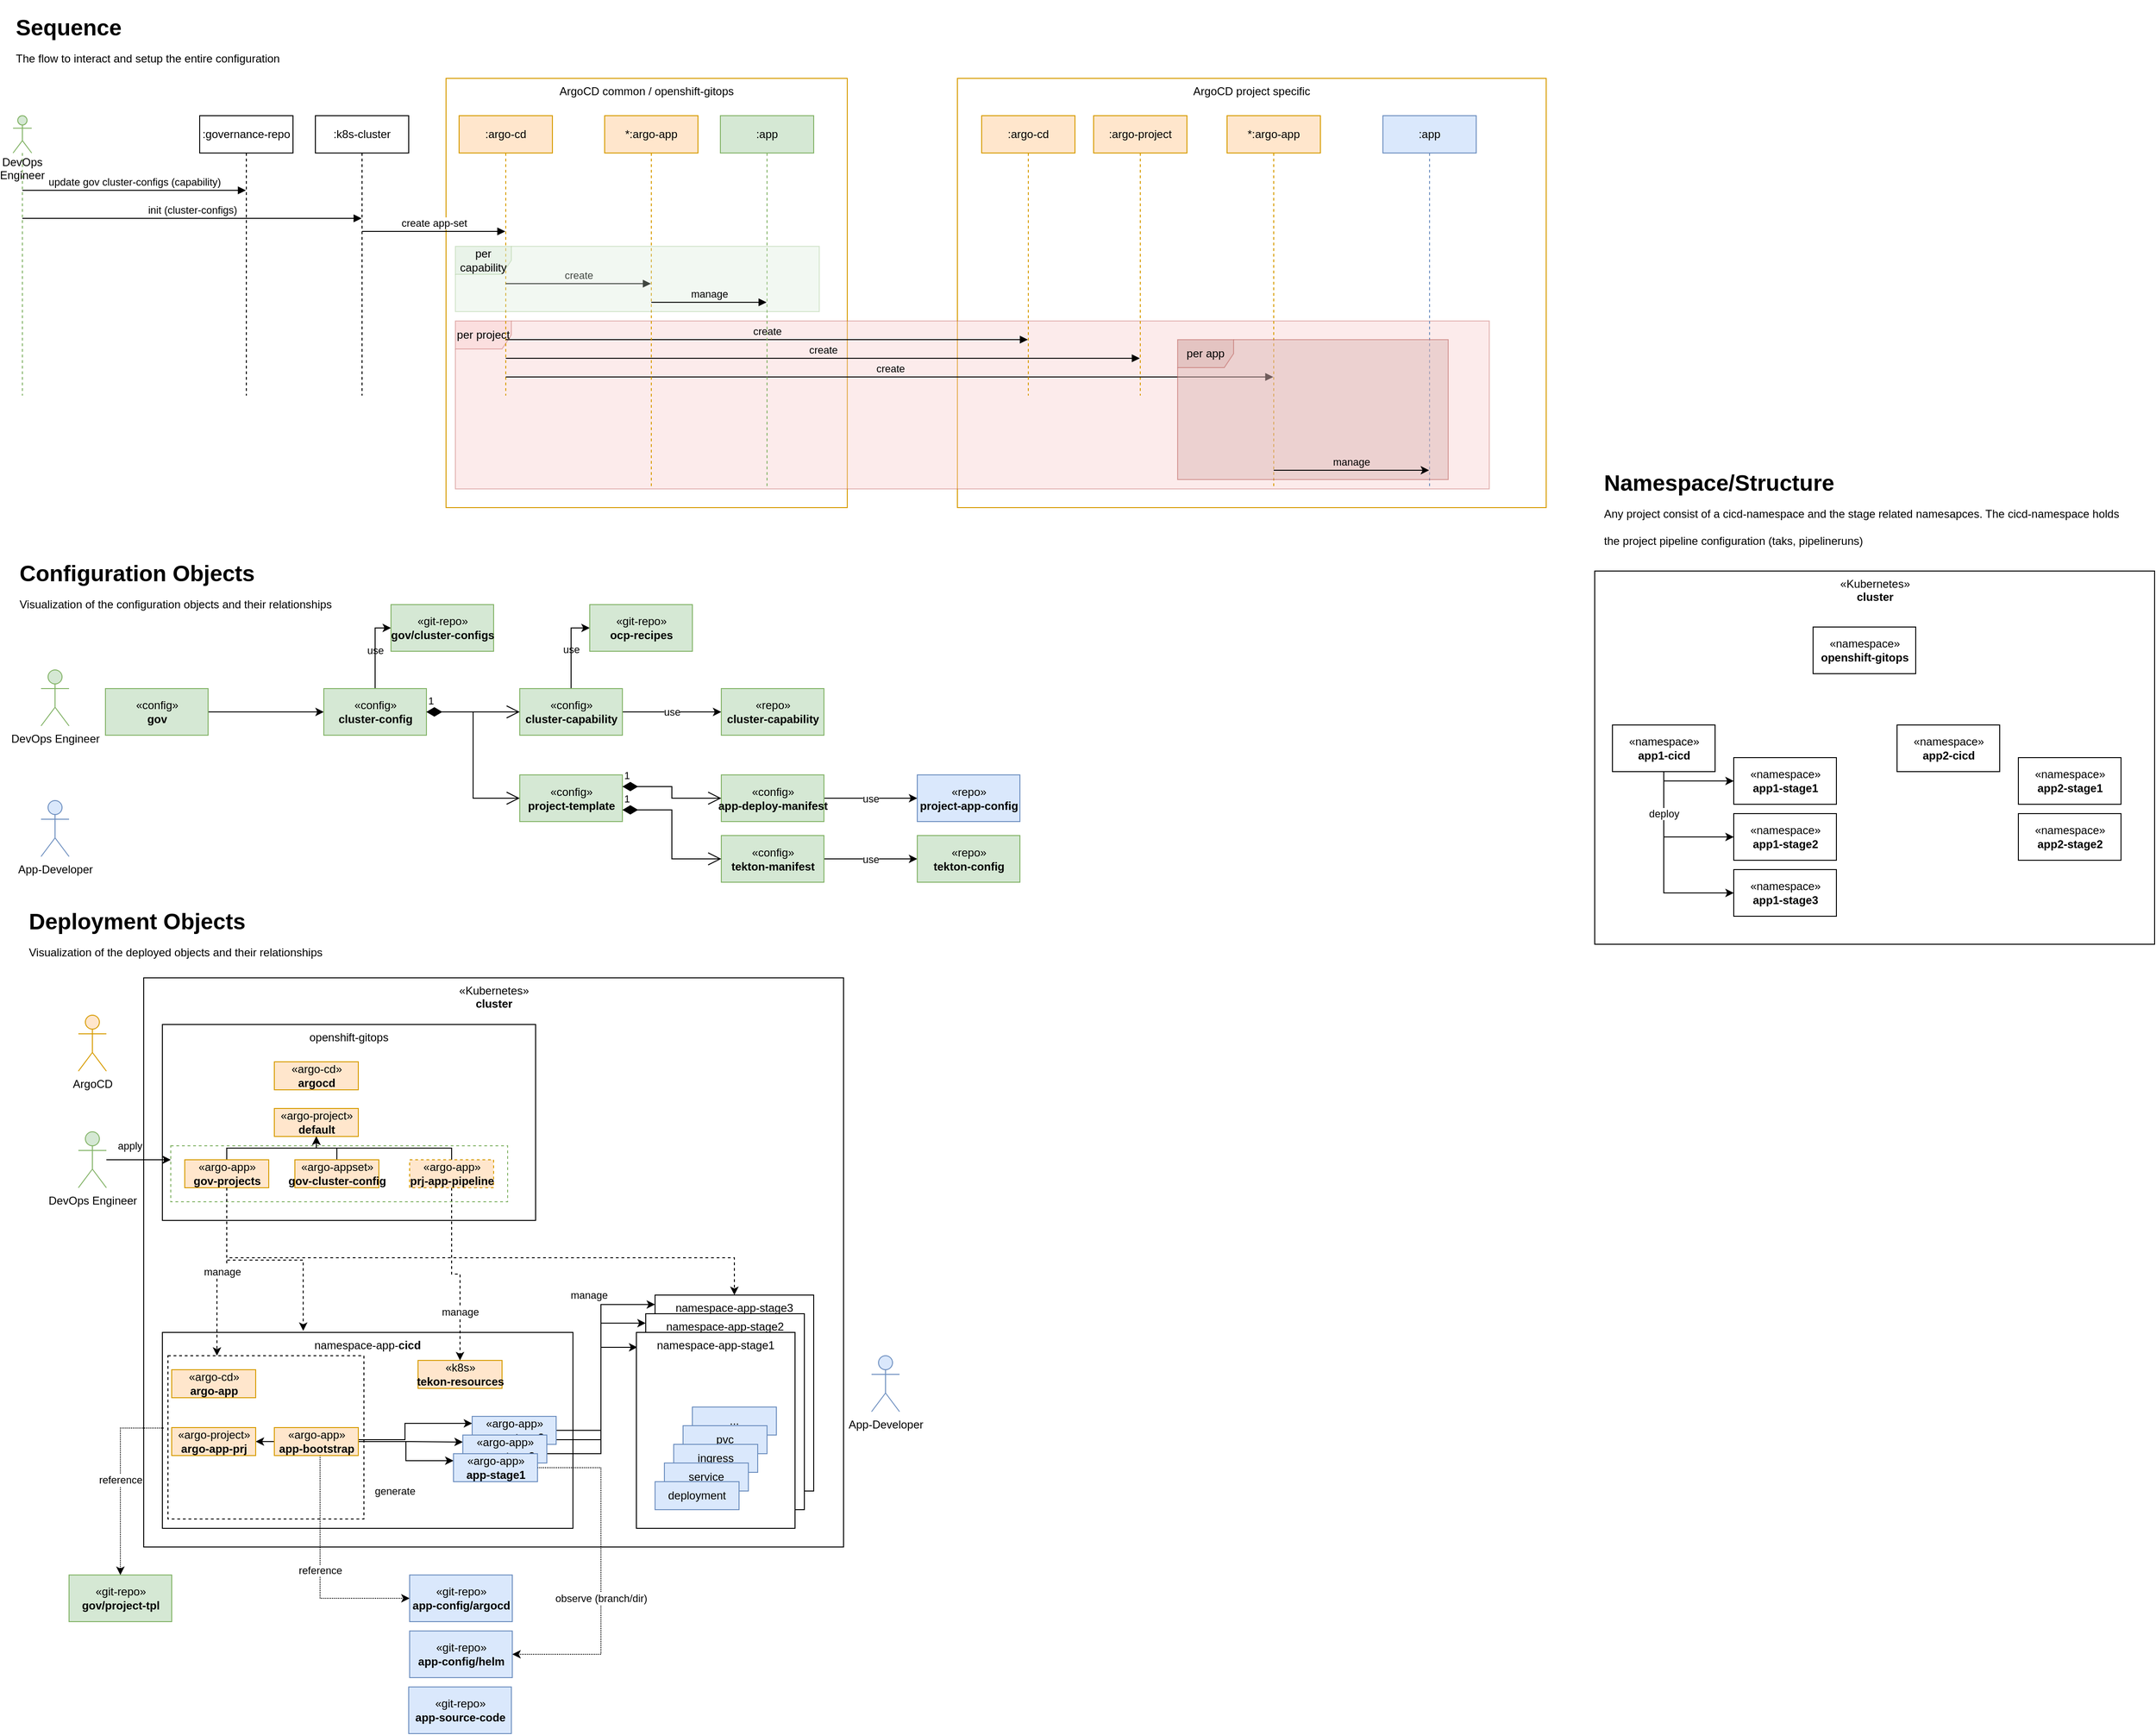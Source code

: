 <mxfile>
    <diagram id="TUL-UYeq6HDb0CNwIHWx" name="GitOps">
        <mxGraphModel dx="933" dy="824" grid="1" gridSize="10" guides="1" tooltips="1" connect="1" arrows="1" fold="1" page="1" pageScale="1" pageWidth="827" pageHeight="1169" background="#ffffff" math="0" shadow="0">
            <root>
                <mxCell id="nsVgLiraT71_AxL_cq3k-0"/>
                <mxCell id="nsVgLiraT71_AxL_cq3k-1" parent="nsVgLiraT71_AxL_cq3k-0"/>
                <mxCell id="8" value="ArgoCD common / openshift-gitops" style="rounded=0;whiteSpace=wrap;html=1;fillColor=none;strokeColor=#d79b00;verticalAlign=top;" vertex="1" parent="nsVgLiraT71_AxL_cq3k-1">
                    <mxGeometry x="484" y="96" width="430" height="460" as="geometry"/>
                </mxCell>
                <mxCell id="tsx76kW40hrkIDjsJAma-0" value="ArgoCD project specific" style="rounded=0;whiteSpace=wrap;html=1;fillColor=none;strokeColor=#d79b00;verticalAlign=top;" parent="nsVgLiraT71_AxL_cq3k-1" vertex="1">
                    <mxGeometry x="1032" y="96" width="631" height="460" as="geometry"/>
                </mxCell>
                <mxCell id="6ou4WCCmQBVYviTk-9dl-51" value="per project" style="shape=umlFrame;whiteSpace=wrap;html=1;fillColor=#f8cecc;strokeColor=#b85450;swimlaneFillColor=#F8CECC;gradientColor=none;opacity=40;" parent="nsVgLiraT71_AxL_cq3k-1" vertex="1">
                    <mxGeometry x="494" y="356" width="1108" height="180" as="geometry"/>
                </mxCell>
                <mxCell id="nsVgLiraT71_AxL_cq3k-3" value="«Kubernetes»&lt;br&gt;&lt;b&gt;cluster&lt;/b&gt;" style="html=1;verticalAlign=top;" parent="nsVgLiraT71_AxL_cq3k-1" vertex="1">
                    <mxGeometry x="160" y="1060" width="750" height="610" as="geometry"/>
                </mxCell>
                <mxCell id="nsVgLiraT71_AxL_cq3k-10" value="namespace-app-&lt;b&gt;cicd&lt;/b&gt;" style="rounded=0;whiteSpace=wrap;html=1;verticalAlign=top;" parent="nsVgLiraT71_AxL_cq3k-1" vertex="1">
                    <mxGeometry x="180" y="1440" width="440" height="210" as="geometry"/>
                </mxCell>
                <mxCell id="nsVgLiraT71_AxL_cq3k-30" style="edgeStyle=orthogonalEdgeStyle;rounded=0;html=1;entryX=0;entryY=0.048;entryDx=0;entryDy=0;entryPerimeter=0;exitX=1;exitY=0.5;exitDx=0;exitDy=0;" parent="nsVgLiraT71_AxL_cq3k-1" source="6ou4WCCmQBVYviTk-9dl-10" target="nsVgLiraT71_AxL_cq3k-29" edge="1">
                    <mxGeometry relative="1" as="geometry">
                        <mxPoint x="544" y="1485" as="sourcePoint"/>
                        <Array as="points">
                            <mxPoint x="650" y="1545"/>
                            <mxPoint x="650" y="1410"/>
                        </Array>
                    </mxGeometry>
                </mxCell>
                <mxCell id="nsVgLiraT71_AxL_cq3k-28" style="edgeStyle=orthogonalEdgeStyle;rounded=0;html=1;entryX=0;entryY=0.048;entryDx=0;entryDy=0;entryPerimeter=0;exitX=1;exitY=0.5;exitDx=0;exitDy=0;" parent="nsVgLiraT71_AxL_cq3k-1" source="6ou4WCCmQBVYviTk-9dl-9" target="nsVgLiraT71_AxL_cq3k-11" edge="1">
                    <mxGeometry relative="1" as="geometry">
                        <Array as="points">
                            <mxPoint x="545" y="1565"/>
                            <mxPoint x="545" y="1555"/>
                            <mxPoint x="650" y="1555"/>
                            <mxPoint x="650" y="1430"/>
                        </Array>
                        <mxPoint x="534" y="1505" as="sourcePoint"/>
                    </mxGeometry>
                </mxCell>
                <mxCell id="nsVgLiraT71_AxL_cq3k-31" style="edgeStyle=orthogonalEdgeStyle;rounded=0;html=1;entryX=0.006;entryY=0.076;entryDx=0;entryDy=0;entryPerimeter=0;exitX=1;exitY=0.5;exitDx=0;exitDy=0;" parent="nsVgLiraT71_AxL_cq3k-1" source="6ou4WCCmQBVYviTk-9dl-8" target="nsVgLiraT71_AxL_cq3k-2" edge="1">
                    <mxGeometry relative="1" as="geometry">
                        <Array as="points">
                            <mxPoint x="524" y="1585"/>
                            <mxPoint x="524" y="1570"/>
                            <mxPoint x="650" y="1570"/>
                            <mxPoint x="650" y="1456"/>
                        </Array>
                        <mxPoint x="524" y="1525" as="sourcePoint"/>
                    </mxGeometry>
                </mxCell>
                <mxCell id="nsVgLiraT71_AxL_cq3k-32" value="manage" style="edgeLabel;html=1;align=center;verticalAlign=middle;resizable=0;points=[];" parent="nsVgLiraT71_AxL_cq3k-31" vertex="1" connectable="0">
                    <mxGeometry x="-0.24" relative="1" as="geometry">
                        <mxPoint x="52" y="-170" as="offset"/>
                    </mxGeometry>
                </mxCell>
                <mxCell id="nsVgLiraT71_AxL_cq3k-17" value="openshift-gitops" style="rounded=0;whiteSpace=wrap;html=1;verticalAlign=top;" parent="nsVgLiraT71_AxL_cq3k-1" vertex="1">
                    <mxGeometry x="180" y="1110" width="400" height="210" as="geometry"/>
                </mxCell>
                <mxCell id="nsVgLiraT71_AxL_cq3k-26" style="edgeStyle=none;html=1;" parent="nsVgLiraT71_AxL_cq3k-1" edge="1">
                    <mxGeometry relative="1" as="geometry">
                        <mxPoint x="524" y="1025" as="targetPoint"/>
                    </mxGeometry>
                </mxCell>
                <mxCell id="6ou4WCCmQBVYviTk-9dl-76" value="apply" style="edgeStyle=orthogonalEdgeStyle;rounded=0;html=1;entryX=0;entryY=0.25;entryDx=0;entryDy=0;startArrow=none;startFill=0;endArrow=classic;endFill=1;" parent="nsVgLiraT71_AxL_cq3k-1" source="nsVgLiraT71_AxL_cq3k-23" target="6ou4WCCmQBVYviTk-9dl-75" edge="1">
                    <mxGeometry x="-0.24" y="15" relative="1" as="geometry">
                        <mxPoint x="-1" as="offset"/>
                    </mxGeometry>
                </mxCell>
                <mxCell id="nsVgLiraT71_AxL_cq3k-23" value="DevOps Engineer" style="shape=umlActor;verticalLabelPosition=bottom;verticalAlign=top;html=1;outlineConnect=0;fillColor=#d5e8d4;strokeColor=#82b366;" parent="nsVgLiraT71_AxL_cq3k-1" vertex="1">
                    <mxGeometry x="90" y="1225" width="30" height="60" as="geometry"/>
                </mxCell>
                <mxCell id="nsVgLiraT71_AxL_cq3k-24" value="App-Developer" style="shape=umlActor;verticalLabelPosition=bottom;verticalAlign=top;html=1;outlineConnect=0;fillColor=#dae8fc;strokeColor=#6c8ebf;" parent="nsVgLiraT71_AxL_cq3k-1" vertex="1">
                    <mxGeometry x="940" y="1465" width="30" height="60" as="geometry"/>
                </mxCell>
                <mxCell id="nsVgLiraT71_AxL_cq3k-29" value="namespace-app-stage3" style="rounded=0;whiteSpace=wrap;html=1;verticalAlign=top;" parent="nsVgLiraT71_AxL_cq3k-1" vertex="1">
                    <mxGeometry x="708" y="1400" width="170" height="210" as="geometry"/>
                </mxCell>
                <mxCell id="nsVgLiraT71_AxL_cq3k-11" value="namespace-app-stage2" style="rounded=0;whiteSpace=wrap;html=1;verticalAlign=top;" parent="nsVgLiraT71_AxL_cq3k-1" vertex="1">
                    <mxGeometry x="698" y="1420" width="170" height="210" as="geometry"/>
                </mxCell>
                <mxCell id="nsVgLiraT71_AxL_cq3k-2" value="namespace-app-stage1" style="rounded=0;whiteSpace=wrap;html=1;verticalAlign=top;" parent="nsVgLiraT71_AxL_cq3k-1" vertex="1">
                    <mxGeometry x="688" y="1440" width="170" height="210" as="geometry"/>
                </mxCell>
                <mxCell id="nsVgLiraT71_AxL_cq3k-8" value="..." style="rounded=0;whiteSpace=wrap;html=1;fillColor=#dae8fc;strokeColor=#6c8ebf;" parent="nsVgLiraT71_AxL_cq3k-1" vertex="1">
                    <mxGeometry x="748" y="1520" width="90" height="30" as="geometry"/>
                </mxCell>
                <mxCell id="nsVgLiraT71_AxL_cq3k-7" value="pvc" style="rounded=0;whiteSpace=wrap;html=1;fillColor=#dae8fc;strokeColor=#6c8ebf;" parent="nsVgLiraT71_AxL_cq3k-1" vertex="1">
                    <mxGeometry x="738" y="1540" width="90" height="30" as="geometry"/>
                </mxCell>
                <mxCell id="nsVgLiraT71_AxL_cq3k-5" value="ingress" style="rounded=0;whiteSpace=wrap;html=1;fillColor=#dae8fc;strokeColor=#6c8ebf;" parent="nsVgLiraT71_AxL_cq3k-1" vertex="1">
                    <mxGeometry x="728" y="1560" width="90" height="30" as="geometry"/>
                </mxCell>
                <mxCell id="nsVgLiraT71_AxL_cq3k-6" value="service" style="rounded=0;whiteSpace=wrap;html=1;fillColor=#dae8fc;strokeColor=#6c8ebf;" parent="nsVgLiraT71_AxL_cq3k-1" vertex="1">
                    <mxGeometry x="718" y="1580" width="90" height="30" as="geometry"/>
                </mxCell>
                <mxCell id="nsVgLiraT71_AxL_cq3k-4" value="deployment" style="rounded=0;whiteSpace=wrap;html=1;fillColor=#dae8fc;strokeColor=#6c8ebf;" parent="nsVgLiraT71_AxL_cq3k-1" vertex="1">
                    <mxGeometry x="708" y="1600" width="90" height="30" as="geometry"/>
                </mxCell>
                <mxCell id="6ou4WCCmQBVYviTk-9dl-2" style="edgeStyle=orthogonalEdgeStyle;rounded=0;html=1;entryX=0;entryY=0.25;entryDx=0;entryDy=0;exitX=1;exitY=0.5;exitDx=0;exitDy=0;" parent="nsVgLiraT71_AxL_cq3k-1" source="6ou4WCCmQBVYviTk-9dl-7" target="6ou4WCCmQBVYviTk-9dl-8" edge="1">
                    <mxGeometry relative="1" as="geometry">
                        <mxPoint x="405" y="1585" as="sourcePoint"/>
                        <mxPoint x="445" y="1525" as="targetPoint"/>
                    </mxGeometry>
                </mxCell>
                <mxCell id="6ou4WCCmQBVYviTk-9dl-3" style="edgeStyle=orthogonalEdgeStyle;rounded=0;html=1;entryX=0;entryY=0.25;entryDx=0;entryDy=0;exitX=1;exitY=0.5;exitDx=0;exitDy=0;" parent="nsVgLiraT71_AxL_cq3k-1" source="6ou4WCCmQBVYviTk-9dl-7" target="6ou4WCCmQBVYviTk-9dl-9" edge="1">
                    <mxGeometry relative="1" as="geometry">
                        <mxPoint x="405" y="1558" as="sourcePoint"/>
                        <mxPoint x="455" y="1505" as="targetPoint"/>
                    </mxGeometry>
                </mxCell>
                <mxCell id="6ou4WCCmQBVYviTk-9dl-4" value="generate" style="edgeStyle=orthogonalEdgeStyle;rounded=0;html=1;entryX=0;entryY=0.25;entryDx=0;entryDy=0;exitX=1;exitY=0.5;exitDx=0;exitDy=0;" parent="nsVgLiraT71_AxL_cq3k-1" source="6ou4WCCmQBVYviTk-9dl-7" target="6ou4WCCmQBVYviTk-9dl-10" edge="1">
                    <mxGeometry x="-0.426" y="-55" relative="1" as="geometry">
                        <mxPoint x="405" y="1560" as="sourcePoint"/>
                        <mxPoint x="465" y="1485" as="targetPoint"/>
                        <mxPoint as="offset"/>
                        <Array as="points">
                            <mxPoint x="440" y="1555"/>
                            <mxPoint x="440" y="1538"/>
                        </Array>
                    </mxGeometry>
                </mxCell>
                <mxCell id="6ou4WCCmQBVYviTk-9dl-13" value="reference" style="edgeStyle=orthogonalEdgeStyle;rounded=0;html=1;entryX=0;entryY=0.5;entryDx=0;entryDy=0;dashed=1;dashPattern=1 1;exitX=0.5;exitY=1;exitDx=0;exitDy=0;" parent="nsVgLiraT71_AxL_cq3k-1" source="6ou4WCCmQBVYviTk-9dl-7" target="6ou4WCCmQBVYviTk-9dl-11" edge="1">
                    <mxGeometry relative="1" as="geometry">
                        <Array as="points">
                            <mxPoint x="349" y="1725"/>
                        </Array>
                    </mxGeometry>
                </mxCell>
                <mxCell id="6ou4WCCmQBVYviTk-9dl-10" value="«argo-app»&lt;br&gt;&lt;b&gt;app-stage3&lt;/b&gt;" style="html=1;fillColor=#dae8fc;strokeColor=#6c8ebf;" parent="nsVgLiraT71_AxL_cq3k-1" vertex="1">
                    <mxGeometry x="512" y="1530" width="90" height="30" as="geometry"/>
                </mxCell>
                <mxCell id="6ou4WCCmQBVYviTk-9dl-9" value="«argo-app»&lt;br&gt;&lt;b&gt;app-stage2&lt;/b&gt;" style="html=1;fillColor=#dae8fc;strokeColor=#6c8ebf;" parent="nsVgLiraT71_AxL_cq3k-1" vertex="1">
                    <mxGeometry x="502" y="1550" width="90" height="30" as="geometry"/>
                </mxCell>
                <mxCell id="6ou4WCCmQBVYviTk-9dl-14" value="observe (branch/dir)" style="edgeStyle=orthogonalEdgeStyle;rounded=0;html=1;entryX=1;entryY=0.5;entryDx=0;entryDy=0;dashed=1;dashPattern=1 1;exitX=1;exitY=0.5;exitDx=0;exitDy=0;" parent="nsVgLiraT71_AxL_cq3k-1" source="6ou4WCCmQBVYviTk-9dl-8" target="6ou4WCCmQBVYviTk-9dl-12" edge="1">
                    <mxGeometry x="0.142" relative="1" as="geometry">
                        <Array as="points">
                            <mxPoint x="650" y="1585"/>
                            <mxPoint x="650" y="1785"/>
                        </Array>
                        <mxPoint as="offset"/>
                    </mxGeometry>
                </mxCell>
                <mxCell id="6ou4WCCmQBVYviTk-9dl-8" value="«argo-app»&lt;br&gt;&lt;b&gt;app-stage1&lt;/b&gt;" style="html=1;fillColor=#dae8fc;strokeColor=#6c8ebf;" parent="nsVgLiraT71_AxL_cq3k-1" vertex="1">
                    <mxGeometry x="492" y="1570" width="90" height="30" as="geometry"/>
                </mxCell>
                <mxCell id="6ou4WCCmQBVYviTk-9dl-11" value="«git-repo»&lt;br&gt;&lt;b&gt;app-config/argocd&lt;/b&gt;" style="html=1;fillColor=#dae8fc;strokeColor=#6c8ebf;" parent="nsVgLiraT71_AxL_cq3k-1" vertex="1">
                    <mxGeometry x="445" y="1700" width="110" height="50" as="geometry"/>
                </mxCell>
                <mxCell id="6ou4WCCmQBVYviTk-9dl-12" value="«git-repo»&lt;br&gt;&lt;b&gt;app-config/helm&lt;/b&gt;" style="html=1;fillColor=#dae8fc;strokeColor=#6c8ebf;" parent="nsVgLiraT71_AxL_cq3k-1" vertex="1">
                    <mxGeometry x="445" y="1760" width="110" height="50" as="geometry"/>
                </mxCell>
                <mxCell id="6ou4WCCmQBVYviTk-9dl-16" value="«Kubernetes»&lt;br&gt;&lt;b&gt;cluster&lt;/b&gt;" style="html=1;verticalAlign=top;" parent="nsVgLiraT71_AxL_cq3k-1" vertex="1">
                    <mxGeometry x="1715" y="624" width="600" height="400" as="geometry"/>
                </mxCell>
                <mxCell id="6ou4WCCmQBVYviTk-9dl-26" style="edgeStyle=orthogonalEdgeStyle;rounded=0;html=1;entryX=0;entryY=0.5;entryDx=0;entryDy=0;exitX=0.5;exitY=1;exitDx=0;exitDy=0;" parent="nsVgLiraT71_AxL_cq3k-1" source="6ou4WCCmQBVYviTk-9dl-17" target="6ou4WCCmQBVYviTk-9dl-18" edge="1">
                    <mxGeometry relative="1" as="geometry"/>
                </mxCell>
                <mxCell id="6ou4WCCmQBVYviTk-9dl-27" style="edgeStyle=orthogonalEdgeStyle;rounded=0;html=1;entryX=0;entryY=0.5;entryDx=0;entryDy=0;" parent="nsVgLiraT71_AxL_cq3k-1" source="6ou4WCCmQBVYviTk-9dl-17" target="6ou4WCCmQBVYviTk-9dl-19" edge="1">
                    <mxGeometry relative="1" as="geometry">
                        <Array as="points">
                            <mxPoint x="1789" y="909"/>
                        </Array>
                    </mxGeometry>
                </mxCell>
                <mxCell id="6ou4WCCmQBVYviTk-9dl-28" value="deploy" style="edgeStyle=orthogonalEdgeStyle;rounded=0;html=1;entryX=0;entryY=0.5;entryDx=0;entryDy=0;" parent="nsVgLiraT71_AxL_cq3k-1" source="6ou4WCCmQBVYviTk-9dl-17" target="6ou4WCCmQBVYviTk-9dl-20" edge="1">
                    <mxGeometry x="-0.561" relative="1" as="geometry">
                        <Array as="points">
                            <mxPoint x="1789" y="969"/>
                        </Array>
                        <mxPoint as="offset"/>
                    </mxGeometry>
                </mxCell>
                <mxCell id="6ou4WCCmQBVYviTk-9dl-17" value="«namespace»&lt;br&gt;&lt;b&gt;app1-cicd&lt;/b&gt;" style="html=1;" parent="nsVgLiraT71_AxL_cq3k-1" vertex="1">
                    <mxGeometry x="1734" y="789" width="110" height="50" as="geometry"/>
                </mxCell>
                <mxCell id="6ou4WCCmQBVYviTk-9dl-18" value="«namespace»&lt;br&gt;&lt;b&gt;app1-stage1&lt;/b&gt;" style="html=1;" parent="nsVgLiraT71_AxL_cq3k-1" vertex="1">
                    <mxGeometry x="1864" y="824" width="110" height="50" as="geometry"/>
                </mxCell>
                <mxCell id="6ou4WCCmQBVYviTk-9dl-19" value="«namespace»&lt;br&gt;&lt;b&gt;app1-stage2&lt;/b&gt;" style="html=1;" parent="nsVgLiraT71_AxL_cq3k-1" vertex="1">
                    <mxGeometry x="1864" y="884" width="110" height="50" as="geometry"/>
                </mxCell>
                <mxCell id="6ou4WCCmQBVYviTk-9dl-20" value="«namespace»&lt;br&gt;&lt;b&gt;app1-stage3&lt;/b&gt;" style="html=1;" parent="nsVgLiraT71_AxL_cq3k-1" vertex="1">
                    <mxGeometry x="1864" y="944" width="110" height="50" as="geometry"/>
                </mxCell>
                <mxCell id="6ou4WCCmQBVYviTk-9dl-21" value="«namespace»&lt;br&gt;&lt;b&gt;app2-cicd&lt;/b&gt;" style="html=1;" parent="nsVgLiraT71_AxL_cq3k-1" vertex="1">
                    <mxGeometry x="2039" y="789" width="110" height="50" as="geometry"/>
                </mxCell>
                <mxCell id="6ou4WCCmQBVYviTk-9dl-22" value="«namespace»&lt;br&gt;&lt;b&gt;app2-stage1&lt;/b&gt;" style="html=1;" parent="nsVgLiraT71_AxL_cq3k-1" vertex="1">
                    <mxGeometry x="2169" y="824" width="110" height="50" as="geometry"/>
                </mxCell>
                <mxCell id="6ou4WCCmQBVYviTk-9dl-23" value="«namespace»&lt;br&gt;&lt;b&gt;app2-stage2&lt;/b&gt;" style="html=1;" parent="nsVgLiraT71_AxL_cq3k-1" vertex="1">
                    <mxGeometry x="2169" y="884" width="110" height="50" as="geometry"/>
                </mxCell>
                <mxCell id="6ou4WCCmQBVYviTk-9dl-59" value="" style="html=1;dashed=1;fillColor=none;" parent="nsVgLiraT71_AxL_cq3k-1" vertex="1">
                    <mxGeometry x="186" y="1465" width="210" height="175" as="geometry"/>
                </mxCell>
                <mxCell id="6ou4WCCmQBVYviTk-9dl-25" value="«namespace»&lt;br&gt;&lt;b&gt;openshift-gitops&lt;/b&gt;" style="html=1;" parent="nsVgLiraT71_AxL_cq3k-1" vertex="1">
                    <mxGeometry x="1949" y="684" width="110" height="50" as="geometry"/>
                </mxCell>
                <mxCell id="6ou4WCCmQBVYviTk-9dl-32" value="«git-repo»&lt;br&gt;&lt;b&gt;gov/project-tpl&lt;/b&gt;" style="html=1;fillColor=#d5e8d4;strokeColor=#82b366;" parent="nsVgLiraT71_AxL_cq3k-1" vertex="1">
                    <mxGeometry x="80" y="1700" width="110" height="50" as="geometry"/>
                </mxCell>
                <mxCell id="6ou4WCCmQBVYviTk-9dl-36" value="DevOps Engineer" style="shape=umlLifeline;participant=umlActor;perimeter=lifelinePerimeter;whiteSpace=wrap;html=1;container=1;collapsible=0;recursiveResize=0;verticalAlign=top;spacingTop=36;outlineConnect=0;fillColor=#d5e8d4;strokeColor=#82b366;" parent="nsVgLiraT71_AxL_cq3k-1" vertex="1">
                    <mxGeometry x="20" y="136" width="20" height="300" as="geometry"/>
                </mxCell>
                <mxCell id="6ou4WCCmQBVYviTk-9dl-37" value=":k8s-cluster" style="shape=umlLifeline;perimeter=lifelinePerimeter;whiteSpace=wrap;html=1;container=1;collapsible=0;recursiveResize=0;outlineConnect=0;" parent="nsVgLiraT71_AxL_cq3k-1" vertex="1">
                    <mxGeometry x="344" y="136" width="100" height="300" as="geometry"/>
                </mxCell>
                <mxCell id="6ou4WCCmQBVYviTk-9dl-38" value="update gov cluster-configs (capability)" style="html=1;verticalAlign=bottom;endArrow=block;rounded=0;" parent="nsVgLiraT71_AxL_cq3k-1" source="6ou4WCCmQBVYviTk-9dl-36" target="6ou4WCCmQBVYviTk-9dl-40" edge="1">
                    <mxGeometry width="80" relative="1" as="geometry">
                        <mxPoint x="390" y="456" as="sourcePoint"/>
                        <mxPoint x="470" y="456" as="targetPoint"/>
                        <Array as="points">
                            <mxPoint x="50" y="216"/>
                        </Array>
                    </mxGeometry>
                </mxCell>
                <mxCell id="6ou4WCCmQBVYviTk-9dl-39" value="init (cluster-configs)" style="html=1;verticalAlign=bottom;endArrow=block;rounded=0;" parent="nsVgLiraT71_AxL_cq3k-1" source="6ou4WCCmQBVYviTk-9dl-36" target="6ou4WCCmQBVYviTk-9dl-37" edge="1">
                    <mxGeometry width="80" relative="1" as="geometry">
                        <mxPoint x="390" y="456" as="sourcePoint"/>
                        <mxPoint x="470" y="456" as="targetPoint"/>
                        <Array as="points">
                            <mxPoint x="300" y="246"/>
                        </Array>
                    </mxGeometry>
                </mxCell>
                <mxCell id="6ou4WCCmQBVYviTk-9dl-40" value=":governance-repo" style="shape=umlLifeline;perimeter=lifelinePerimeter;whiteSpace=wrap;html=1;container=1;collapsible=0;recursiveResize=0;outlineConnect=0;" parent="nsVgLiraT71_AxL_cq3k-1" vertex="1">
                    <mxGeometry x="220" y="136" width="100" height="300" as="geometry"/>
                </mxCell>
                <mxCell id="6ou4WCCmQBVYviTk-9dl-41" value="create app-set" style="html=1;verticalAlign=bottom;endArrow=block;rounded=0;" parent="nsVgLiraT71_AxL_cq3k-1" source="6ou4WCCmQBVYviTk-9dl-37" target="6ou4WCCmQBVYviTk-9dl-48" edge="1">
                    <mxGeometry width="80" relative="1" as="geometry">
                        <mxPoint x="195.324" y="266" as="sourcePoint"/>
                        <mxPoint x="589.5" y="266" as="targetPoint"/>
                        <Array as="points">
                            <mxPoint x="420" y="260"/>
                        </Array>
                    </mxGeometry>
                </mxCell>
                <mxCell id="6ou4WCCmQBVYviTk-9dl-48" value=":argo-cd" style="shape=umlLifeline;perimeter=lifelinePerimeter;whiteSpace=wrap;html=1;container=1;collapsible=0;recursiveResize=0;outlineConnect=0;fillColor=#ffe6cc;strokeColor=#d79b00;" parent="nsVgLiraT71_AxL_cq3k-1" vertex="1">
                    <mxGeometry x="498" y="136" width="100" height="300" as="geometry"/>
                </mxCell>
                <mxCell id="6ou4WCCmQBVYviTk-9dl-49" value=":argo-project" style="shape=umlLifeline;perimeter=lifelinePerimeter;whiteSpace=wrap;html=1;container=1;collapsible=0;recursiveResize=0;outlineConnect=0;fillColor=#ffe6cc;strokeColor=#d79b00;" parent="nsVgLiraT71_AxL_cq3k-1" vertex="1">
                    <mxGeometry x="1178" y="136" width="100" height="300" as="geometry"/>
                </mxCell>
                <mxCell id="6ou4WCCmQBVYviTk-9dl-50" value="*:argo-app" style="shape=umlLifeline;perimeter=lifelinePerimeter;whiteSpace=wrap;html=1;container=1;collapsible=0;recursiveResize=0;outlineConnect=0;fillColor=#ffe6cc;strokeColor=#d79b00;" parent="nsVgLiraT71_AxL_cq3k-1" vertex="1">
                    <mxGeometry x="1321" y="136" width="100" height="400" as="geometry"/>
                </mxCell>
                <mxCell id="6ou4WCCmQBVYviTk-9dl-52" value="create" style="html=1;verticalAlign=bottom;endArrow=block;rounded=0;labelBackgroundColor=none;" parent="nsVgLiraT71_AxL_cq3k-1" edge="1" target="1" source="6ou4WCCmQBVYviTk-9dl-48">
                    <mxGeometry width="80" relative="1" as="geometry">
                        <mxPoint x="579.324" y="397" as="sourcePoint"/>
                        <mxPoint x="783.5" y="397" as="targetPoint"/>
                        <Array as="points">
                            <mxPoint x="1080" y="376"/>
                        </Array>
                    </mxGeometry>
                </mxCell>
                <mxCell id="6ou4WCCmQBVYviTk-9dl-53" value="create" style="html=1;verticalAlign=bottom;endArrow=block;rounded=0;labelBackgroundColor=none;" parent="nsVgLiraT71_AxL_cq3k-1" edge="1" target="6ou4WCCmQBVYviTk-9dl-49" source="6ou4WCCmQBVYviTk-9dl-48">
                    <mxGeometry width="80" relative="1" as="geometry">
                        <mxPoint x="579.324" y="416" as="sourcePoint"/>
                        <mxPoint x="913.5" y="416" as="targetPoint"/>
                        <Array as="points">
                            <mxPoint x="1090" y="396"/>
                        </Array>
                    </mxGeometry>
                </mxCell>
                <mxCell id="6ou4WCCmQBVYviTk-9dl-54" value="create" style="html=1;verticalAlign=bottom;endArrow=block;rounded=0;labelBackgroundColor=none;" parent="nsVgLiraT71_AxL_cq3k-1" edge="1" target="6ou4WCCmQBVYviTk-9dl-50" source="6ou4WCCmQBVYviTk-9dl-48">
                    <mxGeometry width="80" relative="1" as="geometry">
                        <mxPoint x="579.324" y="435" as="sourcePoint"/>
                        <mxPoint x="1029.5" y="435" as="targetPoint"/>
                        <Array as="points">
                            <mxPoint x="1050" y="416"/>
                        </Array>
                    </mxGeometry>
                </mxCell>
                <mxCell id="6ou4WCCmQBVYviTk-9dl-55" value=":app" style="shape=umlLifeline;perimeter=lifelinePerimeter;whiteSpace=wrap;html=1;container=1;collapsible=0;recursiveResize=0;outlineConnect=0;fillColor=#dae8fc;strokeColor=#6c8ebf;" parent="nsVgLiraT71_AxL_cq3k-1" vertex="1">
                    <mxGeometry x="1488" y="136" width="100" height="400" as="geometry"/>
                </mxCell>
                <mxCell id="6ou4WCCmQBVYviTk-9dl-61" value="reference" style="edgeStyle=orthogonalEdgeStyle;rounded=0;html=1;entryX=0.5;entryY=0;entryDx=0;entryDy=0;startArrow=none;startFill=0;endArrow=classic;endFill=1;exitX=-0.022;exitY=0.443;exitDx=0;exitDy=0;exitPerimeter=0;dashed=1;dashPattern=1 1;" parent="nsVgLiraT71_AxL_cq3k-1" source="6ou4WCCmQBVYviTk-9dl-59" target="6ou4WCCmQBVYviTk-9dl-32" edge="1">
                    <mxGeometry relative="1" as="geometry">
                        <Array as="points">
                            <mxPoint x="135" y="1543"/>
                        </Array>
                    </mxGeometry>
                </mxCell>
                <mxCell id="tsx76kW40hrkIDjsJAma-3" value="" style="edgeStyle=orthogonalEdgeStyle;html=1;rounded=0;exitX=1;exitY=0.5;exitDx=0;exitDy=0;" parent="nsVgLiraT71_AxL_cq3k-1" source="tsx76kW40hrkIDjsJAma-1" target="tsx76kW40hrkIDjsJAma-2" edge="1">
                    <mxGeometry relative="1" as="geometry"/>
                </mxCell>
                <mxCell id="tsx76kW40hrkIDjsJAma-1" value="«config»&lt;br&gt;&lt;b&gt;gov&lt;/b&gt;" style="html=1;fillColor=#d5e8d4;strokeColor=#82b366;" parent="nsVgLiraT71_AxL_cq3k-1" vertex="1">
                    <mxGeometry x="119" y="750" width="110" height="50" as="geometry"/>
                </mxCell>
                <mxCell id="19" value="use" style="edgeStyle=orthogonalEdgeStyle;rounded=0;html=1;entryX=0;entryY=0.5;entryDx=0;entryDy=0;labelBackgroundColor=none;" edge="1" parent="nsVgLiraT71_AxL_cq3k-1" source="tsx76kW40hrkIDjsJAma-2" target="18">
                    <mxGeometry relative="1" as="geometry"/>
                </mxCell>
                <mxCell id="tsx76kW40hrkIDjsJAma-2" value="«config»&lt;br&gt;&lt;b&gt;cluster-config&lt;/b&gt;" style="html=1;fillColor=#d5e8d4;strokeColor=#82b366;" parent="nsVgLiraT71_AxL_cq3k-1" vertex="1">
                    <mxGeometry x="353" y="750" width="110" height="50" as="geometry"/>
                </mxCell>
                <mxCell id="tsx76kW40hrkIDjsJAma-4" value="«config»&lt;br&gt;&lt;b&gt;project-template&lt;/b&gt;" style="html=1;fillColor=#d5e8d4;strokeColor=#82b366;" parent="nsVgLiraT71_AxL_cq3k-1" vertex="1">
                    <mxGeometry x="563" y="842.5" width="110" height="50" as="geometry"/>
                </mxCell>
                <mxCell id="tsx76kW40hrkIDjsJAma-13" value="use" style="edgeStyle=orthogonalEdgeStyle;rounded=0;html=1;entryX=0;entryY=0.5;entryDx=0;entryDy=0;" parent="nsVgLiraT71_AxL_cq3k-1" source="tsx76kW40hrkIDjsJAma-6" target="tsx76kW40hrkIDjsJAma-12" edge="1">
                    <mxGeometry relative="1" as="geometry"/>
                </mxCell>
                <mxCell id="21" value="use" style="edgeStyle=orthogonalEdgeStyle;rounded=0;html=1;entryX=0;entryY=0.5;entryDx=0;entryDy=0;labelBackgroundColor=none;" edge="1" parent="nsVgLiraT71_AxL_cq3k-1" source="tsx76kW40hrkIDjsJAma-6" target="20">
                    <mxGeometry relative="1" as="geometry"/>
                </mxCell>
                <mxCell id="tsx76kW40hrkIDjsJAma-6" value="«config»&lt;br&gt;&lt;b&gt;cluster-capability&lt;/b&gt;" style="html=1;fillColor=#d5e8d4;strokeColor=#82b366;" parent="nsVgLiraT71_AxL_cq3k-1" vertex="1">
                    <mxGeometry x="563" y="750" width="110" height="50" as="geometry"/>
                </mxCell>
                <mxCell id="tsx76kW40hrkIDjsJAma-7" value="1" style="endArrow=open;html=1;endSize=12;startArrow=diamondThin;startSize=14;startFill=1;edgeStyle=orthogonalEdgeStyle;align=left;verticalAlign=bottom;rounded=0;exitX=1;exitY=0.5;exitDx=0;exitDy=0;entryX=0;entryY=0.5;entryDx=0;entryDy=0;" parent="nsVgLiraT71_AxL_cq3k-1" source="tsx76kW40hrkIDjsJAma-2" target="tsx76kW40hrkIDjsJAma-6" edge="1">
                    <mxGeometry x="-1" y="3" relative="1" as="geometry">
                        <mxPoint x="219" y="600" as="sourcePoint"/>
                        <mxPoint x="379" y="600" as="targetPoint"/>
                    </mxGeometry>
                </mxCell>
                <mxCell id="tsx76kW40hrkIDjsJAma-15" value="use" style="edgeStyle=orthogonalEdgeStyle;rounded=0;html=1;entryX=0;entryY=0.5;entryDx=0;entryDy=0;" parent="nsVgLiraT71_AxL_cq3k-1" source="tsx76kW40hrkIDjsJAma-8" target="tsx76kW40hrkIDjsJAma-14" edge="1">
                    <mxGeometry relative="1" as="geometry"/>
                </mxCell>
                <mxCell id="tsx76kW40hrkIDjsJAma-8" value="«config»&lt;br&gt;&lt;b&gt;app-deploy-manifest&lt;/b&gt;" style="html=1;fillColor=#d5e8d4;strokeColor=#82b366;" parent="nsVgLiraT71_AxL_cq3k-1" vertex="1">
                    <mxGeometry x="779" y="842.5" width="110" height="50" as="geometry"/>
                </mxCell>
                <mxCell id="tsx76kW40hrkIDjsJAma-9" value="1" style="endArrow=open;html=1;endSize=12;startArrow=diamondThin;startSize=14;startFill=1;edgeStyle=orthogonalEdgeStyle;align=left;verticalAlign=bottom;rounded=0;entryX=0;entryY=0.5;entryDx=0;entryDy=0;exitX=1;exitY=0.25;exitDx=0;exitDy=0;" parent="nsVgLiraT71_AxL_cq3k-1" source="tsx76kW40hrkIDjsJAma-4" target="tsx76kW40hrkIDjsJAma-8" edge="1">
                    <mxGeometry x="-1" y="3" relative="1" as="geometry">
                        <mxPoint x="675" y="857.5" as="sourcePoint"/>
                        <mxPoint x="789" y="782.5" as="targetPoint"/>
                    </mxGeometry>
                </mxCell>
                <mxCell id="tsx76kW40hrkIDjsJAma-17" value="use" style="edgeStyle=orthogonalEdgeStyle;rounded=0;html=1;entryX=0;entryY=0.5;entryDx=0;entryDy=0;" parent="nsVgLiraT71_AxL_cq3k-1" source="tsx76kW40hrkIDjsJAma-10" target="tsx76kW40hrkIDjsJAma-16" edge="1">
                    <mxGeometry relative="1" as="geometry"/>
                </mxCell>
                <mxCell id="tsx76kW40hrkIDjsJAma-10" value="«config»&lt;br&gt;&lt;b&gt;tekton-manifest&lt;/b&gt;" style="html=1;fillColor=#d5e8d4;strokeColor=#82b366;" parent="nsVgLiraT71_AxL_cq3k-1" vertex="1">
                    <mxGeometry x="779" y="907.5" width="110" height="50" as="geometry"/>
                </mxCell>
                <mxCell id="tsx76kW40hrkIDjsJAma-11" value="1" style="endArrow=open;html=1;endSize=12;startArrow=diamondThin;startSize=14;startFill=1;edgeStyle=orthogonalEdgeStyle;align=left;verticalAlign=bottom;rounded=0;exitX=1;exitY=0.75;exitDx=0;exitDy=0;entryX=0;entryY=0.5;entryDx=0;entryDy=0;" parent="nsVgLiraT71_AxL_cq3k-1" source="tsx76kW40hrkIDjsJAma-4" target="tsx76kW40hrkIDjsJAma-10" edge="1">
                    <mxGeometry x="-1" y="3" relative="1" as="geometry">
                        <mxPoint x="689" y="882.5" as="sourcePoint"/>
                        <mxPoint x="789" y="877.5" as="targetPoint"/>
                    </mxGeometry>
                </mxCell>
                <mxCell id="tsx76kW40hrkIDjsJAma-12" value="«repo»&lt;br&gt;&lt;b&gt;cluster-capability&lt;/b&gt;" style="html=1;fillColor=#d5e8d4;strokeColor=#82b366;" parent="nsVgLiraT71_AxL_cq3k-1" vertex="1">
                    <mxGeometry x="779" y="750" width="110" height="50" as="geometry"/>
                </mxCell>
                <mxCell id="tsx76kW40hrkIDjsJAma-14" value="«repo»&lt;br&gt;&lt;b&gt;project-app-config&lt;/b&gt;" style="html=1;fillColor=#dae8fc;strokeColor=#6c8ebf;" parent="nsVgLiraT71_AxL_cq3k-1" vertex="1">
                    <mxGeometry x="989" y="842.5" width="110" height="50" as="geometry"/>
                </mxCell>
                <mxCell id="tsx76kW40hrkIDjsJAma-16" value="«repo»&lt;br&gt;&lt;b&gt;tekton-config&lt;/b&gt;" style="html=1;fillColor=#d5e8d4;strokeColor=#82b366;" parent="nsVgLiraT71_AxL_cq3k-1" vertex="1">
                    <mxGeometry x="989" y="907.5" width="110" height="50" as="geometry"/>
                </mxCell>
                <mxCell id="tsx76kW40hrkIDjsJAma-18" value="App-Developer" style="shape=umlActor;verticalLabelPosition=bottom;verticalAlign=top;html=1;outlineConnect=0;fillColor=#dae8fc;strokeColor=#6c8ebf;" parent="nsVgLiraT71_AxL_cq3k-1" vertex="1">
                    <mxGeometry x="50" y="870" width="30" height="60" as="geometry"/>
                </mxCell>
                <mxCell id="tsx76kW40hrkIDjsJAma-19" value="DevOps Engineer" style="shape=umlActor;verticalLabelPosition=bottom;verticalAlign=top;html=1;outlineConnect=0;fillColor=#d5e8d4;strokeColor=#82b366;" parent="nsVgLiraT71_AxL_cq3k-1" vertex="1">
                    <mxGeometry x="50" y="730" width="30" height="60" as="geometry"/>
                </mxCell>
                <mxCell id="6ou4WCCmQBVYviTk-9dl-62" value="«k8s»&lt;br&gt;&lt;b&gt;tekon-resources&lt;/b&gt;" style="html=1;fillColor=#ffe6cc;strokeColor=#d79b00;" parent="nsVgLiraT71_AxL_cq3k-1" vertex="1">
                    <mxGeometry x="454" y="1470" width="90" height="30" as="geometry"/>
                </mxCell>
                <mxCell id="6ou4WCCmQBVYviTk-9dl-63" value="ArgoCD" style="shape=umlActor;verticalLabelPosition=bottom;verticalAlign=top;html=1;outlineConnect=0;fillColor=#ffe6cc;strokeColor=#d79b00;" parent="nsVgLiraT71_AxL_cq3k-1" vertex="1">
                    <mxGeometry x="90" y="1100" width="30" height="60" as="geometry"/>
                </mxCell>
                <mxCell id="6ou4WCCmQBVYviTk-9dl-64" value="«argo-cd»&lt;br&gt;&lt;b&gt;argocd&lt;/b&gt;" style="html=1;fillColor=#ffe6cc;strokeColor=#d79b00;" parent="nsVgLiraT71_AxL_cq3k-1" vertex="1">
                    <mxGeometry x="300" y="1150" width="90" height="30" as="geometry"/>
                </mxCell>
                <mxCell id="6ou4WCCmQBVYviTk-9dl-65" value="«argo-project»&lt;br&gt;&lt;b&gt;default&lt;/b&gt;" style="html=1;fillColor=#ffe6cc;strokeColor=#d79b00;" parent="nsVgLiraT71_AxL_cq3k-1" vertex="1">
                    <mxGeometry x="300" y="1200" width="90" height="30" as="geometry"/>
                </mxCell>
                <mxCell id="6ou4WCCmQBVYviTk-9dl-73" value="manage" style="edgeStyle=orthogonalEdgeStyle;rounded=0;html=1;dashed=1;startArrow=none;startFill=0;endArrow=classic;endFill=1;entryX=0.25;entryY=0;entryDx=0;entryDy=0;" parent="nsVgLiraT71_AxL_cq3k-1" source="6ou4WCCmQBVYviTk-9dl-66" target="6ou4WCCmQBVYviTk-9dl-59" edge="1">
                    <mxGeometry relative="1" as="geometry">
                        <mxPoint x="252" y="1460" as="targetPoint"/>
                    </mxGeometry>
                </mxCell>
                <mxCell id="6ou4WCCmQBVYviTk-9dl-72" value="manage" style="edgeStyle=orthogonalEdgeStyle;rounded=0;html=1;startArrow=none;startFill=0;endArrow=classic;endFill=1;dashed=1;" parent="nsVgLiraT71_AxL_cq3k-1" source="6ou4WCCmQBVYviTk-9dl-68" target="6ou4WCCmQBVYviTk-9dl-62" edge="1">
                    <mxGeometry x="0.462" relative="1" as="geometry">
                        <mxPoint as="offset"/>
                    </mxGeometry>
                </mxCell>
                <mxCell id="6ou4WCCmQBVYviTk-9dl-75" value="" style="rounded=0;whiteSpace=wrap;html=1;dashed=1;fillColor=none;strokeColor=#82b366;" parent="nsVgLiraT71_AxL_cq3k-1" vertex="1">
                    <mxGeometry x="189" y="1240" width="361" height="60" as="geometry"/>
                </mxCell>
                <mxCell id="2" value="per app" style="shape=umlFrame;whiteSpace=wrap;html=1;fillColor=#DEB8B6;strokeColor=#b85450;swimlaneFillColor=#DEB8B6;opacity=50;" vertex="1" parent="nsVgLiraT71_AxL_cq3k-1">
                    <mxGeometry x="1268" y="376" width="290" height="150" as="geometry"/>
                </mxCell>
                <mxCell id="xsDC2VhEvb90YRFbdPqD-0" value="«git-repo»&lt;br&gt;&lt;b&gt;app-source-code&lt;/b&gt;" style="html=1;fillColor=#dae8fc;strokeColor=#6c8ebf;" parent="nsVgLiraT71_AxL_cq3k-1" vertex="1">
                    <mxGeometry x="444" y="1820" width="110" height="50" as="geometry"/>
                </mxCell>
                <mxCell id="0" value="1" style="endArrow=open;html=1;endSize=12;startArrow=diamondThin;startSize=14;startFill=1;edgeStyle=orthogonalEdgeStyle;align=left;verticalAlign=bottom;rounded=0;exitX=1;exitY=0.5;exitDx=0;exitDy=0;entryX=0;entryY=0.5;entryDx=0;entryDy=0;" edge="1" parent="nsVgLiraT71_AxL_cq3k-1" source="tsx76kW40hrkIDjsJAma-2" target="tsx76kW40hrkIDjsJAma-4">
                    <mxGeometry x="-1" y="3" relative="1" as="geometry">
                        <mxPoint x="473" y="785" as="sourcePoint"/>
                        <mxPoint x="573" y="785" as="targetPoint"/>
                    </mxGeometry>
                </mxCell>
                <mxCell id="1" value=":argo-cd" style="shape=umlLifeline;perimeter=lifelinePerimeter;whiteSpace=wrap;html=1;container=1;collapsible=0;recursiveResize=0;outlineConnect=0;fillColor=#ffe6cc;strokeColor=#d79b00;" vertex="1" parent="nsVgLiraT71_AxL_cq3k-1">
                    <mxGeometry x="1058" y="136" width="100" height="300" as="geometry"/>
                </mxCell>
                <mxCell id="3" value="*:argo-app" style="shape=umlLifeline;perimeter=lifelinePerimeter;whiteSpace=wrap;html=1;container=1;collapsible=0;recursiveResize=0;outlineConnect=0;fillColor=#ffe6cc;strokeColor=#d79b00;" vertex="1" parent="nsVgLiraT71_AxL_cq3k-1">
                    <mxGeometry x="654" y="136" width="100" height="400" as="geometry"/>
                </mxCell>
                <mxCell id="4" value=":app" style="shape=umlLifeline;perimeter=lifelinePerimeter;whiteSpace=wrap;html=1;container=1;collapsible=0;recursiveResize=0;outlineConnect=0;fillColor=#d5e8d4;strokeColor=#82b366;" vertex="1" parent="nsVgLiraT71_AxL_cq3k-1">
                    <mxGeometry x="778" y="136" width="100" height="400" as="geometry"/>
                </mxCell>
                <mxCell id="5" value="create" style="html=1;verticalAlign=bottom;endArrow=block;rounded=0;labelBackgroundColor=none;" edge="1" parent="nsVgLiraT71_AxL_cq3k-1" source="6ou4WCCmQBVYviTk-9dl-48" target="3">
                    <mxGeometry width="80" relative="1" as="geometry">
                        <mxPoint x="423.5" y="296" as="sourcePoint"/>
                        <mxPoint x="557.5" y="296" as="targetPoint"/>
                        <Array as="points">
                            <mxPoint x="654" y="316"/>
                        </Array>
                    </mxGeometry>
                </mxCell>
                <mxCell id="7" value="per capability" style="shape=umlFrame;whiteSpace=wrap;html=1;fillColor=#d5e8d4;strokeColor=#82b366;swimlaneFillColor=#D5E8D4;opacity=30;" vertex="1" parent="nsVgLiraT71_AxL_cq3k-1">
                    <mxGeometry x="494" y="276" width="390" height="70" as="geometry"/>
                </mxCell>
                <mxCell id="6" value="manage" style="html=1;verticalAlign=bottom;endArrow=block;rounded=0;labelBackgroundColor=none;" edge="1" parent="nsVgLiraT71_AxL_cq3k-1" source="3" target="4">
                    <mxGeometry width="80" relative="1" as="geometry">
                        <mxPoint x="557.5" y="316" as="sourcePoint"/>
                        <mxPoint x="713.5" y="316" as="targetPoint"/>
                    </mxGeometry>
                </mxCell>
                <mxCell id="6ou4WCCmQBVYviTk-9dl-56" value="manage" style="html=1;verticalAlign=bottom;endArrow=none;rounded=0;startArrow=classic;startFill=1;endFill=0;labelBackgroundColor=none;" parent="nsVgLiraT71_AxL_cq3k-1" source="6ou4WCCmQBVYviTk-9dl-55" target="6ou4WCCmQBVYviTk-9dl-50" edge="1">
                    <mxGeometry width="80" relative="1" as="geometry">
                        <mxPoint x="1281" y="526" as="sourcePoint"/>
                        <mxPoint x="1361" y="526" as="targetPoint"/>
                        <Array as="points">
                            <mxPoint x="1501" y="516"/>
                        </Array>
                    </mxGeometry>
                </mxCell>
                <mxCell id="6ou4WCCmQBVYviTk-9dl-67" style="edgeStyle=orthogonalEdgeStyle;rounded=0;html=1;entryX=0.5;entryY=1;entryDx=0;entryDy=0;startArrow=none;startFill=0;endArrow=classic;endFill=1;exitX=0.5;exitY=0;exitDx=0;exitDy=0;" parent="nsVgLiraT71_AxL_cq3k-1" source="6ou4WCCmQBVYviTk-9dl-66" target="6ou4WCCmQBVYviTk-9dl-65" edge="1">
                    <mxGeometry relative="1" as="geometry"/>
                </mxCell>
                <mxCell id="9" style="edgeStyle=orthogonalEdgeStyle;html=1;entryX=0.343;entryY=-0.008;entryDx=0;entryDy=0;entryPerimeter=0;labelBackgroundColor=none;rounded=0;dashed=1;" edge="1" parent="nsVgLiraT71_AxL_cq3k-1" source="6ou4WCCmQBVYviTk-9dl-66" target="nsVgLiraT71_AxL_cq3k-10">
                    <mxGeometry relative="1" as="geometry"/>
                </mxCell>
                <mxCell id="6ou4WCCmQBVYviTk-9dl-66" value="«argo-app»&lt;br&gt;&lt;b&gt;gov-projects&lt;/b&gt;" style="html=1;fillColor=#ffe6cc;strokeColor=#d79b00;" parent="nsVgLiraT71_AxL_cq3k-1" vertex="1">
                    <mxGeometry x="204" y="1255" width="90" height="30" as="geometry"/>
                </mxCell>
                <mxCell id="6ou4WCCmQBVYviTk-9dl-71" style="edgeStyle=orthogonalEdgeStyle;rounded=0;html=1;entryX=0.5;entryY=1;entryDx=0;entryDy=0;startArrow=none;startFill=0;endArrow=classic;endFill=1;exitX=0.5;exitY=0;exitDx=0;exitDy=0;" parent="nsVgLiraT71_AxL_cq3k-1" source="6ou4WCCmQBVYviTk-9dl-68" target="6ou4WCCmQBVYviTk-9dl-65" edge="1">
                    <mxGeometry relative="1" as="geometry"/>
                </mxCell>
                <mxCell id="6ou4WCCmQBVYviTk-9dl-68" value="«argo-app»&lt;br&gt;&lt;b&gt;prj-app-pipeline&lt;/b&gt;" style="html=1;fillColor=#ffe6cc;strokeColor=#d79b00;dashed=1;" parent="nsVgLiraT71_AxL_cq3k-1" vertex="1">
                    <mxGeometry x="445" y="1255" width="90" height="30" as="geometry"/>
                </mxCell>
                <mxCell id="6ou4WCCmQBVYviTk-9dl-70" style="edgeStyle=orthogonalEdgeStyle;rounded=0;html=1;entryX=0.5;entryY=1;entryDx=0;entryDy=0;startArrow=none;startFill=0;endArrow=classic;endFill=1;" parent="nsVgLiraT71_AxL_cq3k-1" source="6ou4WCCmQBVYviTk-9dl-69" target="6ou4WCCmQBVYviTk-9dl-65" edge="1">
                    <mxGeometry relative="1" as="geometry"/>
                </mxCell>
                <mxCell id="6ou4WCCmQBVYviTk-9dl-69" value="«argo-appset»&lt;br&gt;&lt;b&gt;gov-cluster-config&lt;/b&gt;" style="html=1;fillColor=#ffe6cc;strokeColor=#d79b00;" parent="nsVgLiraT71_AxL_cq3k-1" vertex="1">
                    <mxGeometry x="322" y="1255" width="90" height="30" as="geometry"/>
                </mxCell>
                <mxCell id="10" style="edgeStyle=orthogonalEdgeStyle;html=1;entryX=0.5;entryY=0;entryDx=0;entryDy=0;labelBackgroundColor=none;rounded=0;dashed=1;exitX=0.5;exitY=1;exitDx=0;exitDy=0;" edge="1" parent="nsVgLiraT71_AxL_cq3k-1" source="6ou4WCCmQBVYviTk-9dl-66" target="nsVgLiraT71_AxL_cq3k-29">
                    <mxGeometry relative="1" as="geometry">
                        <mxPoint x="269.059" y="1295" as="sourcePoint"/>
                        <mxPoint x="325.142" y="1448.32" as="targetPoint"/>
                        <Array as="points">
                            <mxPoint x="249" y="1360"/>
                            <mxPoint x="793" y="1360"/>
                        </Array>
                    </mxGeometry>
                </mxCell>
                <mxCell id="6ou4WCCmQBVYviTk-9dl-1" style="edgeStyle=orthogonalEdgeStyle;rounded=0;html=1;exitX=0;exitY=0.5;exitDx=0;exitDy=0;" parent="nsVgLiraT71_AxL_cq3k-1" source="6ou4WCCmQBVYviTk-9dl-7" target="6ou4WCCmQBVYviTk-9dl-6" edge="1">
                    <mxGeometry relative="1" as="geometry">
                        <mxPoint x="349" y="1540" as="sourcePoint"/>
                    </mxGeometry>
                </mxCell>
                <mxCell id="6ou4WCCmQBVYviTk-9dl-5" value="«argo-cd»&lt;br&gt;&lt;b&gt;argo-app&lt;/b&gt;" style="html=1;fillColor=#ffe6cc;strokeColor=#d79b00;" parent="nsVgLiraT71_AxL_cq3k-1" vertex="1">
                    <mxGeometry x="190" y="1480" width="90" height="30" as="geometry"/>
                </mxCell>
                <mxCell id="6ou4WCCmQBVYviTk-9dl-6" value="«argo-project»&lt;br&gt;&lt;b&gt;argo-app-prj&lt;/b&gt;" style="html=1;fillColor=#ffe6cc;strokeColor=#d79b00;" parent="nsVgLiraT71_AxL_cq3k-1" vertex="1">
                    <mxGeometry x="190" y="1542" width="90" height="30" as="geometry"/>
                </mxCell>
                <mxCell id="6ou4WCCmQBVYviTk-9dl-7" value="«argo-app»&lt;br&gt;&lt;b&gt;app-bootstrap&lt;/b&gt;" style="html=1;fillColor=#ffe6cc;strokeColor=#d79b00;" parent="nsVgLiraT71_AxL_cq3k-1" vertex="1">
                    <mxGeometry x="300" y="1542" width="90" height="30" as="geometry"/>
                </mxCell>
                <mxCell id="14" value="&lt;h1&gt;&lt;span&gt;Namespace/Structure&lt;br&gt;&lt;/span&gt;&lt;span style=&quot;font-size: 12px ; font-weight: normal&quot;&gt;Any project consist of a cicd-namespace and the stage related namesapces. The cicd-namespace holds the project pipeline configuration (taks, pipelineruns)&lt;/span&gt;&lt;br&gt;&lt;/h1&gt;" style="text;html=1;strokeColor=none;fillColor=none;spacing=5;spacingTop=-20;whiteSpace=wrap;overflow=hidden;rounded=0;opacity=50;" vertex="1" parent="nsVgLiraT71_AxL_cq3k-1">
                    <mxGeometry x="1720" y="510" width="580" height="100" as="geometry"/>
                </mxCell>
                <mxCell id="15" value="&lt;h1&gt;&lt;span&gt;Configuration Objects&lt;br&gt;&lt;/span&gt;&lt;span style=&quot;font-size: 12px ; font-weight: normal&quot;&gt;Visualization of the configuration objects and their relationships&lt;/span&gt;&lt;br&gt;&lt;/h1&gt;" style="text;html=1;strokeColor=none;fillColor=none;spacing=5;spacingTop=-20;whiteSpace=wrap;overflow=hidden;rounded=0;opacity=50;" vertex="1" parent="nsVgLiraT71_AxL_cq3k-1">
                    <mxGeometry x="22" y="607" width="580" height="66" as="geometry"/>
                </mxCell>
                <mxCell id="16" value="&lt;h1&gt;&lt;span&gt;Sequence&lt;br&gt;&lt;/span&gt;&lt;span style=&quot;font-size: 12px ; font-weight: normal&quot;&gt;The flow to interact and setup the entire configuration&lt;/span&gt;&lt;br&gt;&lt;/h1&gt;" style="text;html=1;strokeColor=none;fillColor=none;spacing=5;spacingTop=-20;whiteSpace=wrap;overflow=hidden;rounded=0;opacity=50;" vertex="1" parent="nsVgLiraT71_AxL_cq3k-1">
                    <mxGeometry x="18" y="22" width="580" height="66" as="geometry"/>
                </mxCell>
                <mxCell id="17" value="&lt;h1&gt;&lt;span&gt;Deployment Objects&lt;br&gt;&lt;/span&gt;&lt;span style=&quot;font-size: 12px ; font-weight: normal&quot;&gt;Visualization of the deployed objects and their relationships&lt;/span&gt;&lt;br&gt;&lt;/h1&gt;" style="text;html=1;strokeColor=none;fillColor=none;spacing=5;spacingTop=-20;whiteSpace=wrap;overflow=hidden;rounded=0;opacity=50;" vertex="1" parent="nsVgLiraT71_AxL_cq3k-1">
                    <mxGeometry x="32" y="980" width="580" height="66" as="geometry"/>
                </mxCell>
                <mxCell id="18" value="«git-repo»&lt;br&gt;&lt;b&gt;gov/cluster-configs&lt;/b&gt;" style="html=1;fillColor=#d5e8d4;strokeColor=#82b366;" vertex="1" parent="nsVgLiraT71_AxL_cq3k-1">
                    <mxGeometry x="425" y="660" width="110" height="50" as="geometry"/>
                </mxCell>
                <mxCell id="20" value="«git-repo»&lt;br&gt;&lt;b&gt;ocp-recipes&lt;/b&gt;" style="html=1;fillColor=#d5e8d4;strokeColor=#82b366;" vertex="1" parent="nsVgLiraT71_AxL_cq3k-1">
                    <mxGeometry x="638" y="660" width="110" height="50" as="geometry"/>
                </mxCell>
            </root>
        </mxGraphModel>
    </diagram>
</mxfile>